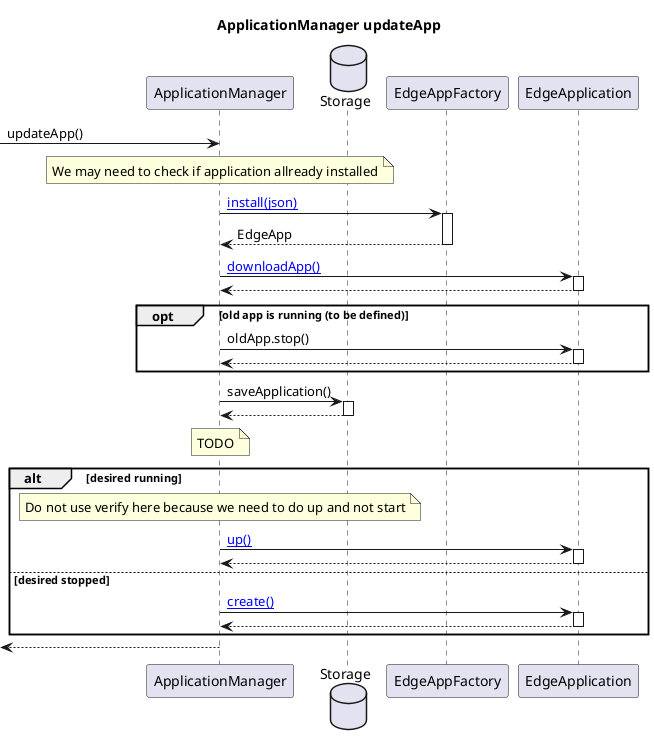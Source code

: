 @startuml
title "ApplicationManager updateApp"

participant ApplicationManager as AM
database Storage as Stor
participant EdgeAppFactory as EAF
participant EdgeApplication as EApp

[->AM: updateApp()


note over AM: We may need to check if application allready installed
AM->EAF ++: [[http://www.plantuml.com/plantuml/proxy?cache=no&src=https://raw.githubusercontent.com/se-edge/diagrams/develop/ApplicationManager/EdgeAppFactory.install.puml&fmt=svg install(json)]]
EAF-->AM --: EdgeApp

AM->EApp ++: [[http://www.plantuml.com/plantuml/proxy?cache=no&src=https://raw.githubusercontent.com/se-edge/diagrams/develop/ApplicationManager/ComposeApplication.downloadApp.puml&fmt=svg downloadApp()]]
EApp-->AM --:

opt old app is running (to be defined)
    AM->EApp ++: oldApp.stop()
    EApp-->AM --:
end


AM->Stor ++: saveApplication()
Stor-->AM --:

note over AM: TODO

alt desired running
    note over AM: Do not use verify here because we need to do up and not start
    AM->EApp ++: [[http://www.plantuml.com/plantuml/proxy?cache=no&src=https://raw.githubusercontent.com/se-edge/diagrams/develop/ApplicationManager/ComposeApplication.up.puml&fmt=svg up()]]
    EApp-->AM --:
else desired stopped
    AM->EApp ++: [[http://www.plantuml.com/plantuml/proxy?cache=no&src=https://raw.githubusercontent.com/se-edge/diagrams/develop/ApplicationManager/ComposeApplication.create.puml&fmt=svg create()]]
    EApp-->AM --:
end


AM-->[:
@enduml

